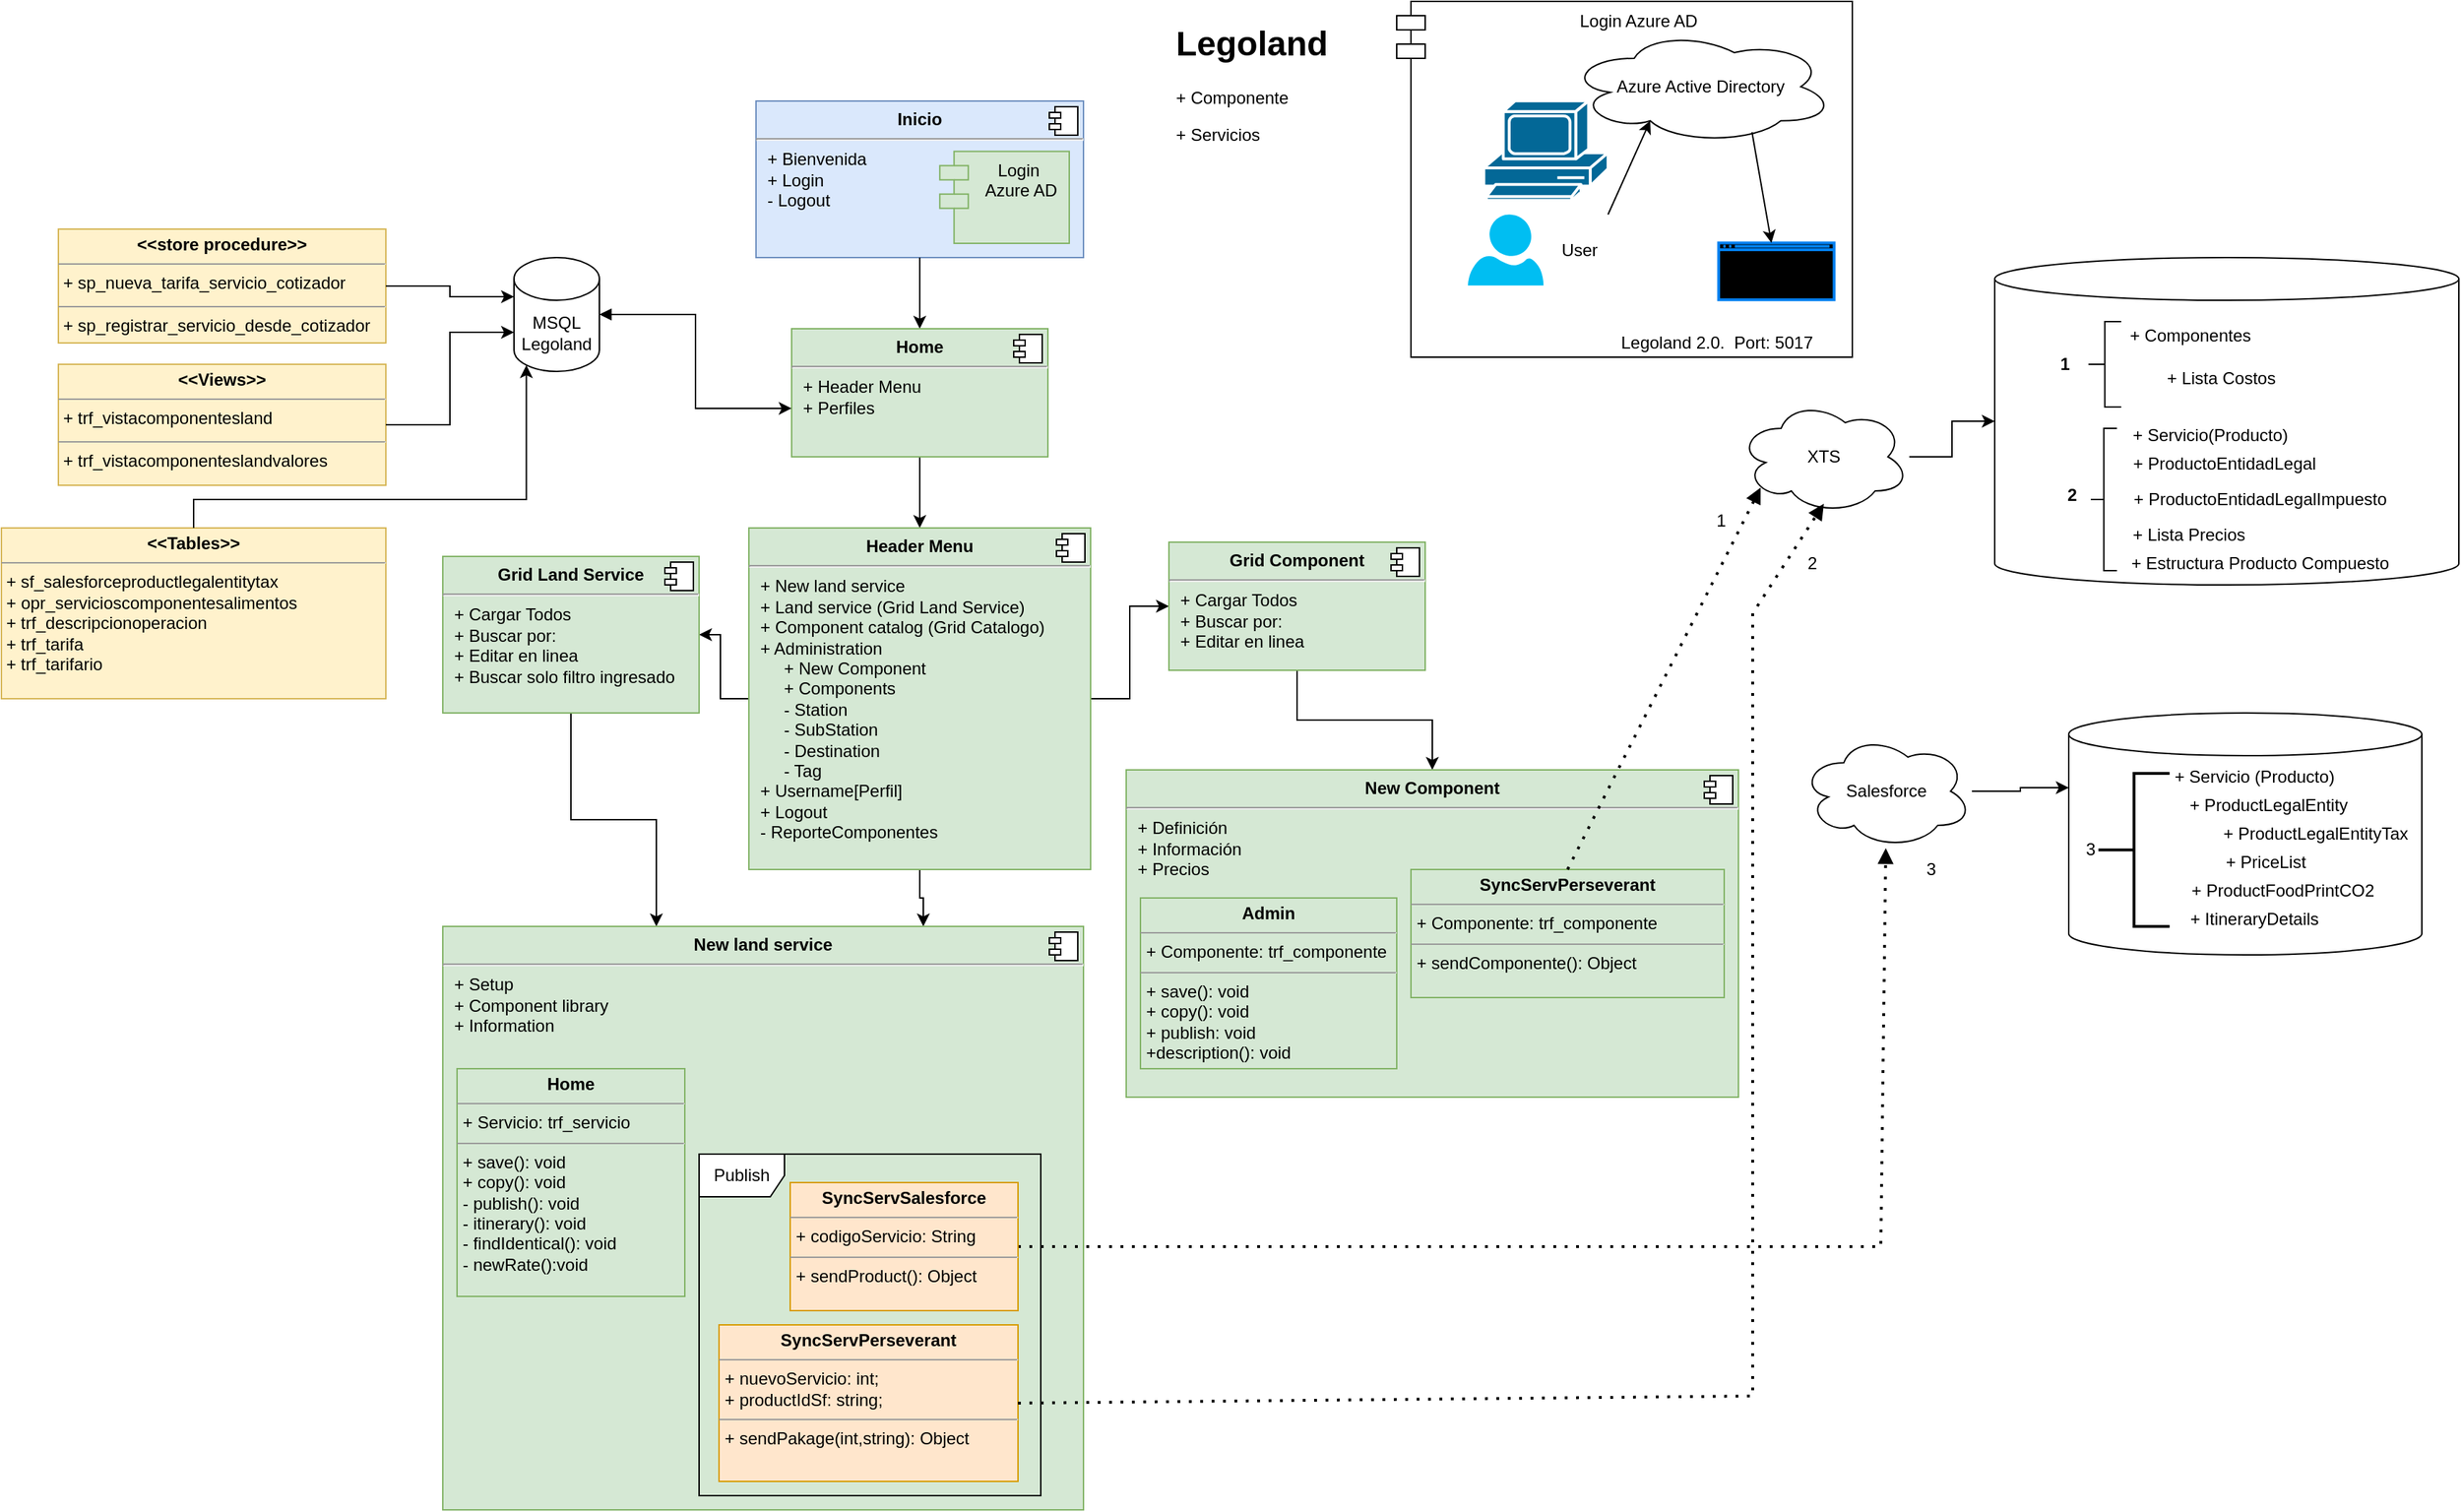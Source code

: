 <mxfile version="23.1.5" type="device">
  <diagram name="Página-1" id="hvUKiegdO5NY6V_EGWbR">
    <mxGraphModel dx="2133" dy="854" grid="1" gridSize="10" guides="1" tooltips="1" connect="1" arrows="1" fold="1" page="1" pageScale="1" pageWidth="827" pageHeight="1169" math="0" shadow="0">
      <root>
        <mxCell id="0" />
        <mxCell id="1" parent="0" />
        <mxCell id="Fd9paL_t9iBPJfcG7-ev-1" value="MSQL&lt;br&gt;Legoland" style="shape=cylinder3;whiteSpace=wrap;html=1;boundedLbl=1;backgroundOutline=1;size=15;rounded=0;" parent="1" vertex="1">
          <mxGeometry x="60" y="210" width="60" height="80" as="geometry" />
        </mxCell>
        <mxCell id="Fd9paL_t9iBPJfcG7-ev-6" value="" style="group;fillColor=#d5e8d4;strokeColor=#82b366;rounded=0;" parent="1" vertex="1" connectable="0">
          <mxGeometry x="230" y="100" width="230" height="110" as="geometry" />
        </mxCell>
        <mxCell id="Fd9paL_t9iBPJfcG7-ev-2" value="&lt;p style=&quot;margin:0px;margin-top:6px;text-align:center;&quot;&gt;&lt;b&gt;Inicio&lt;/b&gt;&lt;/p&gt;&lt;hr&gt;&lt;p style=&quot;margin:0px;margin-left:8px;&quot;&gt;+ Bienvenida&lt;/p&gt;&lt;p style=&quot;margin:0px;margin-left:8px;&quot;&gt;+ Login&lt;/p&gt;&lt;p style=&quot;margin:0px;margin-left:8px;&quot;&gt;- Logout&lt;/p&gt;" style="align=left;overflow=fill;html=1;dropTarget=0;whiteSpace=wrap;movable=1;resizable=1;rotatable=1;deletable=1;editable=1;locked=0;connectable=1;rounded=0;fillColor=#dae8fc;strokeColor=#6c8ebf;" parent="Fd9paL_t9iBPJfcG7-ev-6" vertex="1">
          <mxGeometry width="230" height="110" as="geometry" />
        </mxCell>
        <mxCell id="Fd9paL_t9iBPJfcG7-ev-3" value="" style="shape=component;jettyWidth=8;jettyHeight=4;movable=1;resizable=1;rotatable=1;deletable=1;editable=1;locked=0;connectable=1;rounded=0;" parent="Fd9paL_t9iBPJfcG7-ev-2" vertex="1">
          <mxGeometry x="1" width="20" height="20" relative="1" as="geometry">
            <mxPoint x="-24" y="4" as="offset" />
          </mxGeometry>
        </mxCell>
        <mxCell id="Fd9paL_t9iBPJfcG7-ev-4" value="Login&lt;br&gt;&amp;nbsp;Azure AD" style="shape=module;align=left;spacingLeft=20;align=center;verticalAlign=top;whiteSpace=wrap;html=1;movable=1;resizable=1;rotatable=1;deletable=1;editable=1;locked=0;connectable=1;rounded=0;fillColor=#d5e8d4;strokeColor=#82b366;" parent="Fd9paL_t9iBPJfcG7-ev-6" vertex="1">
          <mxGeometry x="129.1" y="35.36" width="90.9" height="64.64" as="geometry" />
        </mxCell>
        <mxCell id="Fd9paL_t9iBPJfcG7-ev-7" value="" style="endArrow=classic;html=1;rounded=0;exitX=0.5;exitY=1;exitDx=0;exitDy=0;entryX=0.5;entryY=0;entryDx=0;entryDy=0;" parent="1" source="Fd9paL_t9iBPJfcG7-ev-2" target="Fd9paL_t9iBPJfcG7-ev-8" edge="1">
          <mxGeometry width="50" height="50" relative="1" as="geometry">
            <mxPoint x="380" y="410" as="sourcePoint" />
            <mxPoint x="345" y="320" as="targetPoint" />
          </mxGeometry>
        </mxCell>
        <mxCell id="Fd9paL_t9iBPJfcG7-ev-14" style="edgeStyle=orthogonalEdgeStyle;rounded=0;orthogonalLoop=1;jettySize=auto;html=1;" parent="1" source="Fd9paL_t9iBPJfcG7-ev-8" target="Fd9paL_t9iBPJfcG7-ev-11" edge="1">
          <mxGeometry relative="1" as="geometry" />
        </mxCell>
        <mxCell id="Fd9paL_t9iBPJfcG7-ev-8" value="&lt;p style=&quot;margin:0px;margin-top:6px;text-align:center;&quot;&gt;&lt;b&gt;Home&lt;/b&gt;&lt;/p&gt;&lt;hr&gt;&lt;p style=&quot;margin:0px;margin-left:8px;&quot;&gt;+ Header Menu&lt;br&gt;&lt;/p&gt;&lt;p style=&quot;margin:0px;margin-left:8px;&quot;&gt;+ Perfiles&lt;/p&gt;" style="align=left;overflow=fill;html=1;dropTarget=0;whiteSpace=wrap;rounded=0;fillColor=#d5e8d4;strokeColor=#82b366;" parent="1" vertex="1">
          <mxGeometry x="255" y="260" width="180" height="90" as="geometry" />
        </mxCell>
        <mxCell id="Fd9paL_t9iBPJfcG7-ev-9" value="" style="shape=component;jettyWidth=8;jettyHeight=4;rounded=0;" parent="Fd9paL_t9iBPJfcG7-ev-8" vertex="1">
          <mxGeometry x="1" width="20" height="20" relative="1" as="geometry">
            <mxPoint x="-24" y="4" as="offset" />
          </mxGeometry>
        </mxCell>
        <mxCell id="Fd9paL_t9iBPJfcG7-ev-10" style="edgeStyle=orthogonalEdgeStyle;rounded=0;orthogonalLoop=1;jettySize=auto;html=1;entryX=0;entryY=0.622;entryDx=0;entryDy=0;entryPerimeter=0;startArrow=block;startFill=1;" parent="1" source="Fd9paL_t9iBPJfcG7-ev-1" target="Fd9paL_t9iBPJfcG7-ev-8" edge="1">
          <mxGeometry relative="1" as="geometry" />
        </mxCell>
        <mxCell id="Fd9paL_t9iBPJfcG7-ev-24" style="edgeStyle=orthogonalEdgeStyle;rounded=0;orthogonalLoop=1;jettySize=auto;html=1;" parent="1" source="Fd9paL_t9iBPJfcG7-ev-11" target="Fd9paL_t9iBPJfcG7-ev-17" edge="1">
          <mxGeometry relative="1" as="geometry" />
        </mxCell>
        <mxCell id="pxI8r0NNNK0uRZR5ZX3m-1" style="edgeStyle=orthogonalEdgeStyle;rounded=0;orthogonalLoop=1;jettySize=auto;html=1;entryX=1;entryY=0.5;entryDx=0;entryDy=0;" parent="1" source="Fd9paL_t9iBPJfcG7-ev-11" target="Fd9paL_t9iBPJfcG7-ev-15" edge="1">
          <mxGeometry relative="1" as="geometry" />
        </mxCell>
        <mxCell id="pxI8r0NNNK0uRZR5ZX3m-8" style="edgeStyle=orthogonalEdgeStyle;rounded=0;orthogonalLoop=1;jettySize=auto;html=1;entryX=0.75;entryY=0;entryDx=0;entryDy=0;" parent="1" source="Fd9paL_t9iBPJfcG7-ev-11" target="Fd9paL_t9iBPJfcG7-ev-19" edge="1">
          <mxGeometry relative="1" as="geometry" />
        </mxCell>
        <mxCell id="Fd9paL_t9iBPJfcG7-ev-11" value="&lt;p style=&quot;margin:0px;margin-top:6px;text-align:center;&quot;&gt;&lt;b&gt;Header Menu&lt;/b&gt;&lt;/p&gt;&lt;hr&gt;&lt;p style=&quot;margin:0px;margin-left:8px;&quot;&gt;+ New land service&amp;nbsp;&lt;br&gt;+ Land service (Grid Land Service)&lt;/p&gt;&lt;p style=&quot;margin:0px;margin-left:8px;&quot;&gt;+ Component catalog (Grid Catalogo)&lt;/p&gt;&lt;p style=&quot;margin:0px;margin-left:8px;&quot;&gt;+ Administration&lt;br&gt;&lt;/p&gt;&lt;p style=&quot;margin:0px;margin-left:8px;&quot;&gt;&amp;nbsp; &amp;nbsp; &amp;nbsp;+ New Component&lt;/p&gt;&lt;p style=&quot;margin:0px;margin-left:8px;&quot;&gt;&amp;nbsp; &amp;nbsp; &amp;nbsp;+ Components&lt;/p&gt;&lt;p style=&quot;margin:0px;margin-left:8px;&quot;&gt;&amp;nbsp; &amp;nbsp; &amp;nbsp;- Station&lt;/p&gt;&lt;p style=&quot;margin:0px;margin-left:8px;&quot;&gt;&amp;nbsp; &amp;nbsp; &amp;nbsp;- SubStation&lt;/p&gt;&lt;p style=&quot;margin:0px;margin-left:8px;&quot;&gt;&amp;nbsp; &amp;nbsp; &amp;nbsp;- Destination&lt;/p&gt;&lt;p style=&quot;margin:0px;margin-left:8px;&quot;&gt;&amp;nbsp; &amp;nbsp; &amp;nbsp;- Tag&lt;/p&gt;&lt;p style=&quot;margin:0px;margin-left:8px;&quot;&gt;+ Username[Perfil]&lt;/p&gt;&lt;p style=&quot;margin:0px;margin-left:8px;&quot;&gt;+ Logout&lt;/p&gt;&lt;p style=&quot;margin:0px;margin-left:8px;&quot;&gt;- ReporteComponentes&lt;/p&gt;" style="align=left;overflow=fill;html=1;dropTarget=0;whiteSpace=wrap;rounded=0;fillColor=#d5e8d4;strokeColor=#82b366;" parent="1" vertex="1">
          <mxGeometry x="225" y="400" width="240" height="240" as="geometry" />
        </mxCell>
        <mxCell id="Fd9paL_t9iBPJfcG7-ev-12" value="" style="shape=component;jettyWidth=8;jettyHeight=4;rounded=0;" parent="Fd9paL_t9iBPJfcG7-ev-11" vertex="1">
          <mxGeometry x="1" width="20" height="20" relative="1" as="geometry">
            <mxPoint x="-24" y="4" as="offset" />
          </mxGeometry>
        </mxCell>
        <mxCell id="Fd9paL_t9iBPJfcG7-ev-28" style="edgeStyle=orthogonalEdgeStyle;rounded=0;orthogonalLoop=1;jettySize=auto;html=1;" parent="1" source="Fd9paL_t9iBPJfcG7-ev-15" target="Fd9paL_t9iBPJfcG7-ev-19" edge="1">
          <mxGeometry relative="1" as="geometry">
            <Array as="points">
              <mxPoint x="100" y="605" />
              <mxPoint x="160" y="605" />
            </Array>
          </mxGeometry>
        </mxCell>
        <mxCell id="Fd9paL_t9iBPJfcG7-ev-15" value="&lt;p style=&quot;margin:0px;margin-top:6px;text-align:center;&quot;&gt;&lt;b&gt;Grid Land Service&lt;/b&gt;&lt;/p&gt;&lt;hr&gt;&lt;p style=&quot;margin:0px;margin-left:8px;&quot;&gt;+ Cargar Todos&lt;br&gt;+ Buscar por:&lt;/p&gt;&lt;p style=&quot;margin:0px;margin-left:8px;&quot;&gt;+ Editar en linea&lt;/p&gt;&lt;p style=&quot;margin:0px;margin-left:8px;&quot;&gt;+ Buscar solo filtro ingresado&lt;/p&gt;" style="align=left;overflow=fill;html=1;dropTarget=0;whiteSpace=wrap;rounded=0;fillColor=#d5e8d4;strokeColor=#82b366;" parent="1" vertex="1">
          <mxGeometry x="10" y="420" width="180" height="110" as="geometry" />
        </mxCell>
        <mxCell id="Fd9paL_t9iBPJfcG7-ev-16" value="" style="shape=component;jettyWidth=8;jettyHeight=4;rounded=0;" parent="Fd9paL_t9iBPJfcG7-ev-15" vertex="1">
          <mxGeometry x="1" width="20" height="20" relative="1" as="geometry">
            <mxPoint x="-24" y="4" as="offset" />
          </mxGeometry>
        </mxCell>
        <mxCell id="Fd9paL_t9iBPJfcG7-ev-26" style="edgeStyle=orthogonalEdgeStyle;rounded=0;orthogonalLoop=1;jettySize=auto;html=1;entryX=0.5;entryY=0;entryDx=0;entryDy=0;" parent="1" source="Fd9paL_t9iBPJfcG7-ev-17" target="Fd9paL_t9iBPJfcG7-ev-21" edge="1">
          <mxGeometry relative="1" as="geometry" />
        </mxCell>
        <mxCell id="Fd9paL_t9iBPJfcG7-ev-17" value="&lt;p style=&quot;margin:0px;margin-top:6px;text-align:center;&quot;&gt;&lt;b&gt;Grid Component&lt;/b&gt;&lt;/p&gt;&lt;hr&gt;&lt;p style=&quot;margin:0px;margin-left:8px;&quot;&gt;+ Cargar Todos&lt;br&gt;+ Buscar por:&amp;nbsp;&lt;/p&gt;&lt;p style=&quot;margin:0px;margin-left:8px;&quot;&gt;+ Editar en linea&amp;nbsp;&amp;nbsp;&lt;/p&gt;" style="align=left;overflow=fill;html=1;dropTarget=0;whiteSpace=wrap;rounded=0;fillColor=#d5e8d4;strokeColor=#82b366;" parent="1" vertex="1">
          <mxGeometry x="520" y="410" width="180" height="90" as="geometry" />
        </mxCell>
        <mxCell id="Fd9paL_t9iBPJfcG7-ev-18" value="" style="shape=component;jettyWidth=8;jettyHeight=4;rounded=0;" parent="Fd9paL_t9iBPJfcG7-ev-17" vertex="1">
          <mxGeometry x="1" width="20" height="20" relative="1" as="geometry">
            <mxPoint x="-24" y="4" as="offset" />
          </mxGeometry>
        </mxCell>
        <mxCell id="Fd9paL_t9iBPJfcG7-ev-19" value="&lt;p style=&quot;margin:0px;margin-top:6px;text-align:center;&quot;&gt;&lt;b&gt;New land service&lt;/b&gt;&lt;/p&gt;&lt;hr&gt;&lt;p style=&quot;margin:0px;margin-left:8px;&quot;&gt;+ Setup&lt;br&gt;+ Component library&lt;/p&gt;&lt;p style=&quot;margin:0px;margin-left:8px;&quot;&gt;+ Information&lt;/p&gt;" style="align=left;overflow=fill;html=1;dropTarget=0;whiteSpace=wrap;rounded=0;fillColor=#d5e8d4;strokeColor=#82b366;" parent="1" vertex="1">
          <mxGeometry x="10" y="680" width="450" height="410" as="geometry" />
        </mxCell>
        <mxCell id="Fd9paL_t9iBPJfcG7-ev-20" value="" style="shape=component;jettyWidth=8;jettyHeight=4;rounded=0;" parent="Fd9paL_t9iBPJfcG7-ev-19" vertex="1">
          <mxGeometry x="1" width="20" height="20" relative="1" as="geometry">
            <mxPoint x="-24" y="4" as="offset" />
          </mxGeometry>
        </mxCell>
        <mxCell id="Fd9paL_t9iBPJfcG7-ev-21" value="&lt;p style=&quot;margin:0px;margin-top:6px;text-align:center;&quot;&gt;&lt;b&gt;New Component&lt;/b&gt;&lt;/p&gt;&lt;hr&gt;&lt;p style=&quot;margin:0px;margin-left:8px;&quot;&gt;+ Definición&lt;br&gt;+ Información&lt;/p&gt;&lt;p style=&quot;margin:0px;margin-left:8px;&quot;&gt;+ Precios&lt;/p&gt;" style="align=left;overflow=fill;html=1;dropTarget=0;whiteSpace=wrap;rounded=0;fillColor=#d5e8d4;strokeColor=#82b366;" parent="1" vertex="1">
          <mxGeometry x="490" y="570" width="430" height="230" as="geometry" />
        </mxCell>
        <mxCell id="Fd9paL_t9iBPJfcG7-ev-22" value="" style="shape=component;jettyWidth=8;jettyHeight=4;rounded=0;" parent="Fd9paL_t9iBPJfcG7-ev-21" vertex="1">
          <mxGeometry x="1" width="20" height="20" relative="1" as="geometry">
            <mxPoint x="-24" y="4" as="offset" />
          </mxGeometry>
        </mxCell>
        <mxCell id="s5vD3qKEOOoGVqszgRcH-15" value="" style="group;rounded=0;" parent="1" vertex="1" connectable="0">
          <mxGeometry x="680" y="30" width="320" height="250" as="geometry" />
        </mxCell>
        <mxCell id="s5vD3qKEOOoGVqszgRcH-11" value="Login Azure AD" style="shape=module;align=left;spacingLeft=20;align=center;verticalAlign=top;whiteSpace=wrap;html=1;rounded=0;" parent="s5vD3qKEOOoGVqszgRcH-15" vertex="1">
          <mxGeometry width="320" height="250.0" as="geometry" />
        </mxCell>
        <mxCell id="s5vD3qKEOOoGVqszgRcH-13" value="" style="group;rounded=0;" parent="s5vD3qKEOOoGVqszgRcH-15" vertex="1" connectable="0">
          <mxGeometry x="50" y="20" width="260" height="219.58" as="geometry" />
        </mxCell>
        <mxCell id="s5vD3qKEOOoGVqszgRcH-6" value="Legoland 2.0.&amp;nbsp; Port: 5017" style="text;html=1;strokeColor=none;fillColor=none;align=center;verticalAlign=middle;whiteSpace=wrap;rounded=0;" parent="s5vD3qKEOOoGVqszgRcH-13" vertex="1">
          <mxGeometry x="90" y="219.58" width="170" as="geometry" />
        </mxCell>
        <mxCell id="s5vD3qKEOOoGVqszgRcH-12" value="" style="group;rounded=0;" parent="s5vD3qKEOOoGVqszgRcH-13" vertex="1" connectable="0">
          <mxGeometry width="257.204" height="189.637" as="geometry" />
        </mxCell>
        <mxCell id="s5vD3qKEOOoGVqszgRcH-1" value="Azure Active Directory" style="ellipse;shape=cloud;whiteSpace=wrap;html=1;rounded=0;" parent="s5vD3qKEOOoGVqszgRcH-12" vertex="1">
          <mxGeometry x="70" width="187.2" height="79.85" as="geometry" />
        </mxCell>
        <mxCell id="s5vD3qKEOOoGVqszgRcH-2" value="" style="shape=mxgraph.cisco.computers_and_peripherals.pc;html=1;pointerEvents=1;dashed=0;fillColor=#036897;strokeColor=#ffffff;strokeWidth=2;verticalLabelPosition=bottom;verticalAlign=top;align=center;outlineConnect=0;rounded=0;" parent="s5vD3qKEOOoGVqszgRcH-12" vertex="1">
          <mxGeometry x="11.183" y="49.905" width="87.226" height="69.866" as="geometry" />
        </mxCell>
        <mxCell id="s5vD3qKEOOoGVqszgRcH-3" value="" style="html=1;verticalLabelPosition=bottom;align=center;labelBackgroundColor=#ffffff;verticalAlign=top;strokeWidth=2;strokeColor=#0080F0;shadow=0;dashed=0;shape=mxgraph.ios7.icons.window;fillColor=#000000;rounded=0;" parent="s5vD3qKEOOoGVqszgRcH-12" vertex="1">
          <mxGeometry x="176.129" y="149.714" width="81.075" height="39.924" as="geometry" />
        </mxCell>
        <mxCell id="s5vD3qKEOOoGVqszgRcH-7" value="" style="verticalLabelPosition=bottom;html=1;verticalAlign=top;align=center;strokeColor=none;fillColor=#00BEF2;shape=mxgraph.azure.user;rounded=0;" parent="s5vD3qKEOOoGVqszgRcH-12" vertex="1">
          <mxGeometry y="129.752" width="53.118" height="49.905" as="geometry" />
        </mxCell>
        <mxCell id="s5vD3qKEOOoGVqszgRcH-8" value="User" style="text;html=1;strokeColor=none;fillColor=none;align=center;verticalAlign=middle;whiteSpace=wrap;rounded=0;" parent="s5vD3qKEOOoGVqszgRcH-12" vertex="1">
          <mxGeometry x="44.731" y="139.733" width="67.097" height="29.943" as="geometry" />
        </mxCell>
        <mxCell id="s5vD3qKEOOoGVqszgRcH-9" value="" style="endArrow=classic;html=1;rounded=0;entryX=0.31;entryY=0.8;entryDx=0;entryDy=0;entryPerimeter=0;" parent="s5vD3qKEOOoGVqszgRcH-12" target="s5vD3qKEOOoGVqszgRcH-1" edge="1">
          <mxGeometry width="50" height="50" relative="1" as="geometry">
            <mxPoint x="98.409" y="129.752" as="sourcePoint" />
            <mxPoint x="154.323" y="79.847" as="targetPoint" />
          </mxGeometry>
        </mxCell>
        <mxCell id="s5vD3qKEOOoGVqszgRcH-10" value="" style="endArrow=classic;html=1;rounded=0;exitX=0.692;exitY=0.9;exitDx=0;exitDy=0;exitPerimeter=0;" parent="s5vD3qKEOOoGVqszgRcH-12" source="s5vD3qKEOOoGVqszgRcH-1" target="s5vD3qKEOOoGVqszgRcH-3" edge="1">
          <mxGeometry width="50" height="50" relative="1" as="geometry">
            <mxPoint x="223.656" y="109.79" as="sourcePoint" />
            <mxPoint x="279.57" y="59.885" as="targetPoint" />
          </mxGeometry>
        </mxCell>
        <mxCell id="2QgaaNyBV8Mvcg13I9mV-8" style="edgeStyle=orthogonalEdgeStyle;rounded=0;orthogonalLoop=1;jettySize=auto;html=1;" parent="1" source="2QgaaNyBV8Mvcg13I9mV-1" target="2QgaaNyBV8Mvcg13I9mV-6" edge="1">
          <mxGeometry relative="1" as="geometry" />
        </mxCell>
        <mxCell id="2QgaaNyBV8Mvcg13I9mV-1" value="XTS" style="ellipse;shape=cloud;whiteSpace=wrap;html=1;rounded=0;" parent="1" vertex="1">
          <mxGeometry x="920" y="310" width="120" height="80" as="geometry" />
        </mxCell>
        <mxCell id="2QgaaNyBV8Mvcg13I9mV-2" value="Salesforce" style="ellipse;shape=cloud;whiteSpace=wrap;html=1;rounded=0;" parent="1" vertex="1">
          <mxGeometry x="964" y="545" width="120" height="80" as="geometry" />
        </mxCell>
        <mxCell id="2QgaaNyBV8Mvcg13I9mV-5" value="" style="endArrow=block;dashed=1;html=1;dashPattern=1 3;strokeWidth=2;rounded=0;endFill=1;exitX=1;exitY=0.5;exitDx=0;exitDy=0;" parent="1" source="pxI8r0NNNK0uRZR5ZX3m-9" target="2QgaaNyBV8Mvcg13I9mV-2" edge="1">
          <mxGeometry width="50" height="50" relative="1" as="geometry">
            <mxPoint x="560" y="920" as="sourcePoint" />
            <mxPoint x="690" y="410" as="targetPoint" />
            <Array as="points">
              <mxPoint x="1020" y="905" />
            </Array>
          </mxGeometry>
        </mxCell>
        <mxCell id="2QgaaNyBV8Mvcg13I9mV-7" value="&lt;br&gt;&lt;br&gt;&lt;br&gt;" style="shape=cylinder3;whiteSpace=wrap;html=1;boundedLbl=1;backgroundOutline=1;size=15;rounded=0;align=center;" parent="1" vertex="1">
          <mxGeometry x="1152" y="530" width="248" height="170" as="geometry" />
        </mxCell>
        <mxCell id="2QgaaNyBV8Mvcg13I9mV-9" style="edgeStyle=orthogonalEdgeStyle;rounded=0;orthogonalLoop=1;jettySize=auto;html=1;entryX=0;entryY=0;entryDx=0;entryDy=52.5;entryPerimeter=0;" parent="1" source="2QgaaNyBV8Mvcg13I9mV-2" target="2QgaaNyBV8Mvcg13I9mV-7" edge="1">
          <mxGeometry relative="1" as="geometry" />
        </mxCell>
        <mxCell id="2QgaaNyBV8Mvcg13I9mV-11" value="&lt;h1&gt;Legoland&lt;/h1&gt;&lt;p&gt;+ Componente&lt;/p&gt;&lt;p&gt;+ Servicios&lt;/p&gt;" style="text;html=1;strokeColor=none;fillColor=none;spacing=5;spacingTop=-20;whiteSpace=wrap;overflow=hidden;rounded=0;" parent="1" vertex="1">
          <mxGeometry x="520" y="40" width="190" height="100" as="geometry" />
        </mxCell>
        <mxCell id="pxI8r0NNNK0uRZR5ZX3m-2" value="&lt;p style=&quot;margin:0px;margin-top:4px;text-align:center;&quot;&gt;&lt;b&gt;Admin&lt;/b&gt;&lt;/p&gt;&lt;hr size=&quot;1&quot;&gt;&lt;p style=&quot;margin:0px;margin-left:4px;&quot;&gt;+ Componente: trf_componente&lt;/p&gt;&lt;hr size=&quot;1&quot;&gt;&lt;p style=&quot;margin:0px;margin-left:4px;&quot;&gt;+ save(): void&lt;/p&gt;&lt;p style=&quot;margin:0px;margin-left:4px;&quot;&gt;+ copy(): void&lt;/p&gt;&lt;p style=&quot;margin:0px;margin-left:4px;&quot;&gt;+ publish: void&lt;/p&gt;&lt;p style=&quot;margin:0px;margin-left:4px;&quot;&gt;+description(): void&lt;/p&gt;" style="verticalAlign=top;align=left;overflow=fill;fontSize=12;fontFamily=Helvetica;html=1;whiteSpace=wrap;rounded=0;fillColor=#d5e8d4;strokeColor=#82b366;" parent="1" vertex="1">
          <mxGeometry x="500" y="660" width="180" height="120" as="geometry" />
        </mxCell>
        <mxCell id="pxI8r0NNNK0uRZR5ZX3m-3" value="&lt;p style=&quot;margin:0px;margin-top:4px;text-align:center;&quot;&gt;&lt;b&gt;SyncServPerseverant&lt;/b&gt;&lt;/p&gt;&lt;hr size=&quot;1&quot;&gt;&lt;p style=&quot;margin:0px;margin-left:4px;&quot;&gt;+ Componente: trf_componente&lt;/p&gt;&lt;hr size=&quot;1&quot;&gt;&lt;p style=&quot;margin:0px;margin-left:4px;&quot;&gt;+ sendComponente(): Object&lt;/p&gt;" style="verticalAlign=top;align=left;overflow=fill;fontSize=12;fontFamily=Helvetica;html=1;whiteSpace=wrap;rounded=0;fillColor=#d5e8d4;strokeColor=#82b366;" parent="1" vertex="1">
          <mxGeometry x="690" y="640" width="220" height="90" as="geometry" />
        </mxCell>
        <mxCell id="pxI8r0NNNK0uRZR5ZX3m-4" value="" style="endArrow=block;dashed=1;html=1;dashPattern=1 3;strokeWidth=2;rounded=0;exitX=0.5;exitY=0;exitDx=0;exitDy=0;entryX=0.13;entryY=0.77;entryDx=0;entryDy=0;entryPerimeter=0;endFill=1;" parent="1" source="pxI8r0NNNK0uRZR5ZX3m-3" target="2QgaaNyBV8Mvcg13I9mV-1" edge="1">
          <mxGeometry width="50" height="50" relative="1" as="geometry">
            <mxPoint x="810" y="460" as="sourcePoint" />
            <mxPoint x="860" y="410" as="targetPoint" />
          </mxGeometry>
        </mxCell>
        <mxCell id="pxI8r0NNNK0uRZR5ZX3m-7" value="&lt;p style=&quot;margin:0px;margin-top:4px;text-align:center;&quot;&gt;&lt;b&gt;Home&lt;/b&gt;&lt;/p&gt;&lt;hr size=&quot;1&quot;&gt;&lt;p style=&quot;margin:0px;margin-left:4px;&quot;&gt;+ Servicio: trf_servicio&lt;/p&gt;&lt;hr size=&quot;1&quot;&gt;&lt;p style=&quot;margin:0px;margin-left:4px;&quot;&gt;+ save(): void&lt;/p&gt;&lt;p style=&quot;margin:0px;margin-left:4px;&quot;&gt;+ copy(): void&lt;/p&gt;&lt;p style=&quot;margin:0px;margin-left:4px;&quot;&gt;- publish(): void&lt;/p&gt;&lt;p style=&quot;margin:0px;margin-left:4px;&quot;&gt;- itinerary(): void&lt;/p&gt;&lt;p style=&quot;margin:0px;margin-left:4px;&quot;&gt;- findIdentical(): void&lt;/p&gt;&lt;p style=&quot;margin:0px;margin-left:4px;&quot;&gt;- newRate():void&lt;/p&gt;&lt;p style=&quot;margin:0px;margin-left:4px;&quot;&gt;&lt;br&gt;&lt;/p&gt;" style="verticalAlign=top;align=left;overflow=fill;fontSize=12;fontFamily=Helvetica;html=1;whiteSpace=wrap;rounded=0;fillColor=#d5e8d4;strokeColor=#82b366;" parent="1" vertex="1">
          <mxGeometry x="20" y="780" width="160" height="160" as="geometry" />
        </mxCell>
        <mxCell id="pxI8r0NNNK0uRZR5ZX3m-9" value="&lt;p style=&quot;margin:0px;margin-top:4px;text-align:center;&quot;&gt;&lt;b&gt;SyncServSalesforce&lt;/b&gt;&lt;/p&gt;&lt;hr size=&quot;1&quot;&gt;&lt;p style=&quot;margin:0px;margin-left:4px;&quot;&gt;+ codigoServicio: String&lt;/p&gt;&lt;hr size=&quot;1&quot;&gt;&lt;p style=&quot;margin:0px;margin-left:4px;&quot;&gt;+ sendProduct(): Object&lt;/p&gt;" style="verticalAlign=top;align=left;overflow=fill;fontSize=12;fontFamily=Helvetica;html=1;whiteSpace=wrap;rounded=0;fillColor=#ffe6cc;strokeColor=#d79b00;" parent="1" vertex="1">
          <mxGeometry x="254" y="860" width="160" height="90" as="geometry" />
        </mxCell>
        <mxCell id="pxI8r0NNNK0uRZR5ZX3m-10" value="&lt;p style=&quot;margin:0px;margin-top:4px;text-align:center;&quot;&gt;&lt;b&gt;SyncServPerseverant&lt;/b&gt;&lt;/p&gt;&lt;hr size=&quot;1&quot;&gt;&lt;p style=&quot;margin:0px;margin-left:4px;&quot;&gt;+ nuevoServicio: int;&lt;/p&gt;&lt;p style=&quot;margin:0px;margin-left:4px;&quot;&gt;+ productIdSf: string;&lt;/p&gt;&lt;hr size=&quot;1&quot;&gt;&lt;p style=&quot;margin:0px;margin-left:4px;&quot;&gt;+ sendPakage(int,string): Object&lt;/p&gt;" style="verticalAlign=top;align=left;overflow=fill;fontSize=12;fontFamily=Helvetica;html=1;whiteSpace=wrap;rounded=0;fillColor=#ffe6cc;strokeColor=#d79b00;" parent="1" vertex="1">
          <mxGeometry x="204" y="960" width="210" height="110" as="geometry" />
        </mxCell>
        <mxCell id="pxI8r0NNNK0uRZR5ZX3m-11" value="" style="endArrow=block;dashed=1;html=1;dashPattern=1 3;strokeWidth=2;rounded=0;exitX=1;exitY=0.5;exitDx=0;exitDy=0;entryX=0.5;entryY=0.913;entryDx=0;entryDy=0;entryPerimeter=0;endFill=1;" parent="1" source="pxI8r0NNNK0uRZR5ZX3m-10" target="2QgaaNyBV8Mvcg13I9mV-1" edge="1">
          <mxGeometry width="50" height="50" relative="1" as="geometry">
            <mxPoint x="570" y="1030" as="sourcePoint" />
            <mxPoint x="1130" y="1005" as="targetPoint" />
            <Array as="points">
              <mxPoint x="930" y="1010" />
              <mxPoint x="930" y="460" />
            </Array>
          </mxGeometry>
        </mxCell>
        <mxCell id="pxI8r0NNNK0uRZR5ZX3m-12" value="1" style="text;html=1;strokeColor=none;fillColor=none;align=center;verticalAlign=middle;whiteSpace=wrap;rounded=0;" parent="1" vertex="1">
          <mxGeometry x="896" y="380" width="24" height="30" as="geometry" />
        </mxCell>
        <mxCell id="pxI8r0NNNK0uRZR5ZX3m-13" value="2" style="text;html=1;strokeColor=none;fillColor=none;align=center;verticalAlign=middle;whiteSpace=wrap;rounded=0;" parent="1" vertex="1">
          <mxGeometry x="954" y="410" width="36" height="30" as="geometry" />
        </mxCell>
        <mxCell id="K7JV8F4dfLs3dqwlN5G4-1" value="&lt;p style=&quot;margin:0px;margin-top:4px;text-align:center;&quot;&gt;&lt;b&gt;&amp;lt;&amp;lt;store procedure&amp;gt;&amp;gt;&lt;/b&gt;&lt;/p&gt;&lt;hr size=&quot;1&quot;&gt;&amp;nbsp;+ sp_nueva_tarifa_servicio_cotizador&lt;div style=&quot;height:2px;&quot;&gt;&lt;/div&gt;&lt;hr size=&quot;1&quot;&gt;&lt;div style=&quot;height:2px;&quot;&gt;&amp;nbsp;+ sp_registrar_servicio_desde_cotizador&lt;/div&gt;" style="verticalAlign=top;align=left;overflow=fill;fontSize=12;fontFamily=Helvetica;html=1;whiteSpace=wrap;rounded=0;fillColor=#fff2cc;strokeColor=#d6b656;" parent="1" vertex="1">
          <mxGeometry x="-260" y="190" width="230" height="80" as="geometry" />
        </mxCell>
        <mxCell id="K7JV8F4dfLs3dqwlN5G4-2" style="edgeStyle=orthogonalEdgeStyle;rounded=0;orthogonalLoop=1;jettySize=auto;html=1;entryX=0;entryY=0;entryDx=0;entryDy=27.5;entryPerimeter=0;" parent="1" source="K7JV8F4dfLs3dqwlN5G4-1" target="Fd9paL_t9iBPJfcG7-ev-1" edge="1">
          <mxGeometry relative="1" as="geometry" />
        </mxCell>
        <mxCell id="K7JV8F4dfLs3dqwlN5G4-5" value="&lt;p style=&quot;margin:0px;margin-top:4px;text-align:center;&quot;&gt;&lt;b&gt;&amp;lt;&amp;lt;Views&amp;gt;&amp;gt;&lt;/b&gt;&lt;/p&gt;&lt;hr size=&quot;1&quot;&gt;&amp;nbsp;+ trf_vistacomponentesland&lt;div style=&quot;height:2px;&quot;&gt;&lt;/div&gt;&lt;hr size=&quot;1&quot;&gt;&lt;div style=&quot;height:2px;&quot;&gt;&amp;nbsp;+ trf_vistacomponenteslandvalores&lt;/div&gt;" style="verticalAlign=top;align=left;overflow=fill;fontSize=12;fontFamily=Helvetica;html=1;whiteSpace=wrap;rounded=0;fillColor=#fff2cc;strokeColor=#d6b656;" parent="1" vertex="1">
          <mxGeometry x="-260" y="285" width="230" height="85" as="geometry" />
        </mxCell>
        <mxCell id="K7JV8F4dfLs3dqwlN5G4-6" style="edgeStyle=orthogonalEdgeStyle;rounded=0;orthogonalLoop=1;jettySize=auto;html=1;entryX=0;entryY=0;entryDx=0;entryDy=52.5;entryPerimeter=0;" parent="1" source="K7JV8F4dfLs3dqwlN5G4-5" target="Fd9paL_t9iBPJfcG7-ev-1" edge="1">
          <mxGeometry relative="1" as="geometry" />
        </mxCell>
        <mxCell id="xX7-J0dpfQgFQs_iU_GQ-3" value="" style="group" parent="1" vertex="1" connectable="0">
          <mxGeometry x="1100" y="210" width="326" height="230" as="geometry" />
        </mxCell>
        <mxCell id="2QgaaNyBV8Mvcg13I9mV-6" value="&lt;br&gt;&amp;nbsp; &amp;nbsp; &amp;nbsp; &amp;nbsp; &amp;nbsp; &amp;nbsp;&lt;br&gt;&amp;nbsp; &amp;nbsp; &amp;nbsp;&amp;nbsp;&lt;br&gt;&lt;br&gt;&amp;nbsp; &amp;nbsp; &amp;nbsp; &amp;nbsp; &amp;nbsp; &amp;nbsp; &amp;nbsp; &amp;nbsp; &amp;nbsp; &amp;nbsp; &amp;nbsp; &amp;nbsp; &amp;nbsp; &amp;nbsp; &amp;nbsp; &amp;nbsp; &amp;nbsp; &amp;nbsp; &amp;nbsp;&amp;nbsp;" style="shape=cylinder3;whiteSpace=wrap;html=1;boundedLbl=1;backgroundOutline=1;size=15;rounded=0;" parent="xX7-J0dpfQgFQs_iU_GQ-3" vertex="1">
          <mxGeometry width="326" height="230" as="geometry" />
        </mxCell>
        <mxCell id="BpqehtLwxf4l68S_67TI-6" value="" style="group" parent="xX7-J0dpfQgFQs_iU_GQ-3" vertex="1" connectable="0">
          <mxGeometry x="31.83" y="40" width="220" height="70" as="geometry" />
        </mxCell>
        <mxCell id="pxI8r0NNNK0uRZR5ZX3m-15" value="" style="shape=curlyBracket;whiteSpace=wrap;html=1;rounded=0;labelPosition=left;verticalLabelPosition=middle;align=right;verticalAlign=middle;size=0.5;" parent="BpqehtLwxf4l68S_67TI-6" vertex="1">
          <mxGeometry x="34" y="5" width="23" height="60" as="geometry" />
        </mxCell>
        <mxCell id="pxI8r0NNNK0uRZR5ZX3m-17" value="1" style="text;align=center;fontStyle=1;verticalAlign=middle;spacingLeft=3;spacingRight=3;strokeColor=none;rotatable=0;points=[[0,0.5],[1,0.5]];portConstraint=eastwest;html=1;rounded=0;" parent="BpqehtLwxf4l68S_67TI-6" vertex="1">
          <mxGeometry y="20" width="34" height="30.5" as="geometry" />
        </mxCell>
        <mxCell id="eWyE-XwD9iTsN1NvEOvb-11" value="+ Componentes" style="text;html=1;align=center;verticalAlign=middle;resizable=0;points=[];autosize=1;strokeColor=none;fillColor=none;" parent="BpqehtLwxf4l68S_67TI-6" vertex="1">
          <mxGeometry x="50" width="110" height="30" as="geometry" />
        </mxCell>
        <mxCell id="eWyE-XwD9iTsN1NvEOvb-12" value="+ Lista Costos&amp;nbsp; &amp;nbsp; &amp;nbsp;" style="text;html=1;align=center;verticalAlign=middle;resizable=0;points=[];autosize=1;strokeColor=none;fillColor=none;" parent="BpqehtLwxf4l68S_67TI-6" vertex="1">
          <mxGeometry x="75" y="30" width="120" height="30" as="geometry" />
        </mxCell>
        <mxCell id="BpqehtLwxf4l68S_67TI-3" value="" style="group" parent="1" vertex="1" connectable="0">
          <mxGeometry x="1140" y="320" width="245.83" height="120" as="geometry" />
        </mxCell>
        <mxCell id="pxI8r0NNNK0uRZR5ZX3m-16" value="" style="shape=curlyBracket;whiteSpace=wrap;html=1;rounded=0;labelPosition=left;verticalLabelPosition=middle;align=right;verticalAlign=middle;size=0.5;" parent="BpqehtLwxf4l68S_67TI-3" vertex="1">
          <mxGeometry x="27.5" y="10" width="18.33" height="100" as="geometry" />
        </mxCell>
        <mxCell id="pxI8r0NNNK0uRZR5ZX3m-18" value="2" style="text;align=center;fontStyle=1;verticalAlign=middle;spacingLeft=3;spacingRight=3;strokeColor=none;rotatable=0;points=[[0,0.5],[1,0.5]];portConstraint=eastwest;html=1;rounded=0;" parent="BpqehtLwxf4l68S_67TI-3" vertex="1">
          <mxGeometry y="45" width="27.5" height="23.25" as="geometry" />
        </mxCell>
        <mxCell id="eWyE-XwD9iTsN1NvEOvb-7" value="+ Estructura Producto Compuesto" style="text;html=1;align=center;verticalAlign=middle;resizable=0;points=[];autosize=1;strokeColor=none;fillColor=none;" parent="BpqehtLwxf4l68S_67TI-3" vertex="1">
          <mxGeometry x="45.827" y="90" width="200" height="30" as="geometry" />
        </mxCell>
        <mxCell id="BpqehtLwxf4l68S_67TI-1" value="+ Servicio(Producto)" style="text;html=1;align=center;verticalAlign=middle;resizable=0;points=[];autosize=1;strokeColor=none;fillColor=none;" parent="BpqehtLwxf4l68S_67TI-3" vertex="1">
          <mxGeometry x="45.83" width="130" height="30" as="geometry" />
        </mxCell>
        <mxCell id="eWyE-XwD9iTsN1NvEOvb-4" value="+ Lista Precios" style="text;html=1;align=center;verticalAlign=middle;resizable=0;points=[];autosize=1;strokeColor=none;fillColor=none;" parent="BpqehtLwxf4l68S_67TI-3" vertex="1">
          <mxGeometry x="45.83" y="70" width="100" height="30" as="geometry" />
        </mxCell>
        <mxCell id="eWyE-XwD9iTsN1NvEOvb-9" value="+ ProductoEntidadLegal" style="text;html=1;align=center;verticalAlign=middle;resizable=0;points=[];autosize=1;strokeColor=none;fillColor=none;" parent="BpqehtLwxf4l68S_67TI-3" vertex="1">
          <mxGeometry x="45.83" y="20" width="150" height="30" as="geometry" />
        </mxCell>
        <mxCell id="xX7-J0dpfQgFQs_iU_GQ-1" value="+ ProductoEntidadLegalImpuesto" style="text;html=1;align=center;verticalAlign=middle;resizable=0;points=[];autosize=1;strokeColor=none;fillColor=none;" parent="BpqehtLwxf4l68S_67TI-3" vertex="1">
          <mxGeometry x="45.83" y="45" width="200" height="30" as="geometry" />
        </mxCell>
        <mxCell id="BpqehtLwxf4l68S_67TI-14" value="3" style="text;html=1;align=center;verticalAlign=middle;resizable=0;points=[];autosize=1;strokeColor=none;fillColor=none;" parent="1" vertex="1">
          <mxGeometry x="1040" y="625" width="30" height="30" as="geometry" />
        </mxCell>
        <mxCell id="BpqehtLwxf4l68S_67TI-17" value="" style="group" parent="1" vertex="1" connectable="0">
          <mxGeometry x="1152" y="560" width="215.83" height="140" as="geometry" />
        </mxCell>
        <mxCell id="BpqehtLwxf4l68S_67TI-15" value="3" style="text;html=1;align=center;verticalAlign=middle;resizable=0;points=[];autosize=1;strokeColor=none;fillColor=none;" parent="BpqehtLwxf4l68S_67TI-17" vertex="1">
          <mxGeometry y="51.25" width="30" height="30" as="geometry" />
        </mxCell>
        <mxCell id="BpqehtLwxf4l68S_67TI-8" value="" style="strokeWidth=2;html=1;shape=mxgraph.flowchart.annotation_2;align=left;labelPosition=right;pointerEvents=1;container=0;" parent="BpqehtLwxf4l68S_67TI-17" vertex="1">
          <mxGeometry x="20.83" y="12.5" width="50" height="107.5" as="geometry" />
        </mxCell>
        <mxCell id="BpqehtLwxf4l68S_67TI-9" value="+ Servicio (Producto)" style="text;html=1;align=center;verticalAlign=middle;resizable=0;points=[];autosize=1;strokeColor=none;fillColor=none;container=0;" parent="BpqehtLwxf4l68S_67TI-17" vertex="1">
          <mxGeometry x="59.83" width="140" height="30" as="geometry" />
        </mxCell>
        <mxCell id="BpqehtLwxf4l68S_67TI-10" value="+ ProductLegalEntity" style="text;html=1;align=center;verticalAlign=middle;resizable=0;points=[];autosize=1;strokeColor=none;fillColor=none;container=0;" parent="BpqehtLwxf4l68S_67TI-17" vertex="1">
          <mxGeometry x="74.83" y="20" width="130" height="30" as="geometry" />
        </mxCell>
        <mxCell id="BpqehtLwxf4l68S_67TI-12" value="+ PriceList" style="text;html=1;align=center;verticalAlign=middle;resizable=0;points=[];autosize=1;strokeColor=none;fillColor=none;container=0;" parent="BpqehtLwxf4l68S_67TI-17" vertex="1">
          <mxGeometry x="98.0" y="60" width="80" height="30" as="geometry" />
        </mxCell>
        <mxCell id="BpqehtLwxf4l68S_67TI-13" value="+ ProductLegalEntityTax" style="text;html=1;align=center;verticalAlign=middle;resizable=0;points=[];autosize=1;strokeColor=none;fillColor=none;container=0;" parent="BpqehtLwxf4l68S_67TI-17" vertex="1">
          <mxGeometry x="98.0" y="40" width="150" height="30" as="geometry" />
        </mxCell>
        <mxCell id="BpqehtLwxf4l68S_67TI-11" value="+ ProductFoodPrintCO2" style="text;html=1;align=center;verticalAlign=middle;resizable=0;points=[];autosize=1;strokeColor=none;fillColor=none;container=0;" parent="BpqehtLwxf4l68S_67TI-17" vertex="1">
          <mxGeometry x="74.83" y="80" width="150" height="30" as="geometry" />
        </mxCell>
        <mxCell id="dlq1TUcuLqwOnmAjYVcJ-1" value="+ ItineraryDetails" style="text;html=1;align=center;verticalAlign=middle;resizable=0;points=[];autosize=1;strokeColor=none;fillColor=none;" parent="BpqehtLwxf4l68S_67TI-17" vertex="1">
          <mxGeometry x="74.83" y="100" width="110" height="30" as="geometry" />
        </mxCell>
        <mxCell id="BQirZEM3RBbv1PeDuiNO-1" value="&lt;p style=&quot;margin:0px;margin-top:4px;text-align:center;&quot;&gt;&lt;b&gt;&amp;lt;&amp;lt;Tables&amp;gt;&amp;gt;&lt;/b&gt;&lt;/p&gt;&lt;hr size=&quot;1&quot;&gt;&lt;p style=&quot;margin:0px;margin-left:4px;&quot;&gt;&lt;/p&gt;&lt;p style=&quot;margin:0px;margin-left:4px;&quot;&gt;&lt;/p&gt;&amp;nbsp;+ sf_salesforceproductlegalentitytax&lt;br&gt;&amp;nbsp;+&amp;nbsp;&lt;span dir=&quot;ltr&quot; class=&quot;ui-provider a b c d e f g h i j k l m n o p q r s t u v w x y z ab ac ae af ag ah ai aj ak&quot;&gt;&lt;/span&gt;&lt;span dir=&quot;ltr&quot; class=&quot;ui-provider a b c d e f g h i j k l m n o p q r s t u v w x y z ab ac ae af ag ah ai aj ak&quot;&gt;&lt;/span&gt;&lt;span dir=&quot;ltr&quot; class=&quot;ui-provider a b c d e f g h i j k l m n o p q r s t u v w x y z ab ac ae af ag ah ai aj ak&quot;&gt;&lt;/span&gt;opr_servicioscomponentesalimentos&lt;br&gt;&amp;nbsp;+&amp;nbsp;trf_descripcionoperacion&lt;br&gt;&amp;nbsp;+ trf_tarifa&lt;br&gt;&amp;nbsp;+ trf_tarifario" style="verticalAlign=top;align=left;overflow=fill;fontSize=12;fontFamily=Helvetica;html=1;whiteSpace=wrap;fillColor=#fff2cc;strokeColor=#d6b656;" parent="1" vertex="1">
          <mxGeometry x="-300" y="400" width="270" height="120" as="geometry" />
        </mxCell>
        <mxCell id="BQirZEM3RBbv1PeDuiNO-2" style="edgeStyle=orthogonalEdgeStyle;rounded=0;orthogonalLoop=1;jettySize=auto;html=1;entryX=0.145;entryY=1;entryDx=0;entryDy=-4.35;entryPerimeter=0;" parent="1" source="BQirZEM3RBbv1PeDuiNO-1" target="Fd9paL_t9iBPJfcG7-ev-1" edge="1">
          <mxGeometry relative="1" as="geometry">
            <Array as="points">
              <mxPoint x="-165" y="380" />
              <mxPoint x="69" y="380" />
            </Array>
          </mxGeometry>
        </mxCell>
        <mxCell id="i58TGb4OftmJFS7RUpRg-1" value="Publish" style="shape=umlFrame;whiteSpace=wrap;html=1;pointerEvents=0;" parent="1" vertex="1">
          <mxGeometry x="190" y="840" width="240" height="240" as="geometry" />
        </mxCell>
      </root>
    </mxGraphModel>
  </diagram>
</mxfile>

